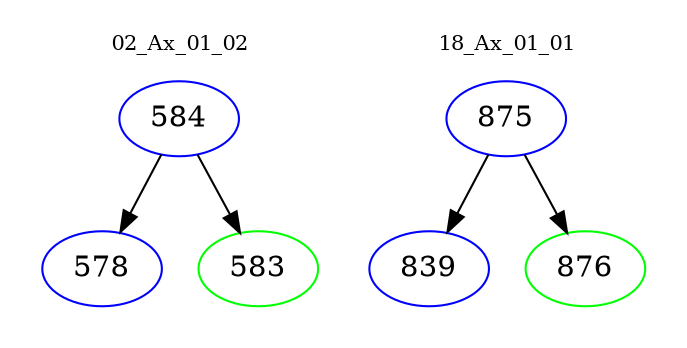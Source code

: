 digraph{
subgraph cluster_0 {
color = white
label = "02_Ax_01_02";
fontsize=10;
T0_584 [label="584", color="blue"]
T0_584 -> T0_578 [color="black"]
T0_578 [label="578", color="blue"]
T0_584 -> T0_583 [color="black"]
T0_583 [label="583", color="green"]
}
subgraph cluster_1 {
color = white
label = "18_Ax_01_01";
fontsize=10;
T1_875 [label="875", color="blue"]
T1_875 -> T1_839 [color="black"]
T1_839 [label="839", color="blue"]
T1_875 -> T1_876 [color="black"]
T1_876 [label="876", color="green"]
}
}
